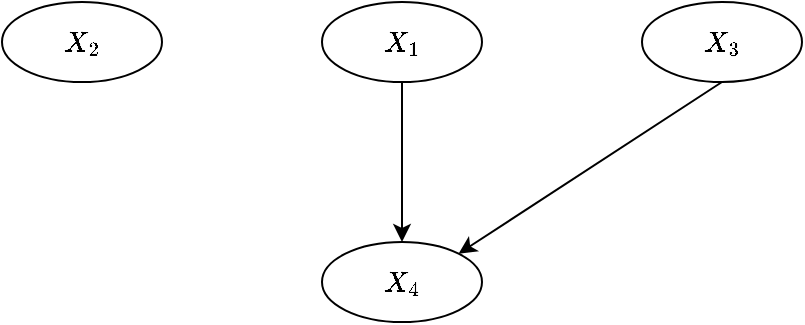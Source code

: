 <mxfile version="13.9.8" type="device"><diagram id="DjspuI3gkSVtPerKlvcs" name="Page-1"><mxGraphModel dx="1350" dy="816" grid="1" gridSize="10" guides="1" tooltips="1" connect="1" arrows="1" fold="1" page="1" pageScale="1" pageWidth="850" pageHeight="1100" math="1" shadow="0"><root><mxCell id="0"/><mxCell id="1" parent="0"/><mxCell id="NN2EPvnAi2-ZheUnfKLs-18" value="$$X_1$$" style="ellipse;whiteSpace=wrap;html=1;" vertex="1" parent="1"><mxGeometry x="400" y="40" width="80" height="40" as="geometry"/></mxCell><mxCell id="NN2EPvnAi2-ZheUnfKLs-19" value="&lt;span&gt;$$X_2$$&lt;/span&gt;" style="ellipse;whiteSpace=wrap;html=1;" vertex="1" parent="1"><mxGeometry x="240" y="40" width="80" height="40" as="geometry"/></mxCell><mxCell id="NN2EPvnAi2-ZheUnfKLs-20" value="$$X_3$$" style="ellipse;whiteSpace=wrap;html=1;" vertex="1" parent="1"><mxGeometry x="560" y="40" width="80" height="40" as="geometry"/></mxCell><mxCell id="NN2EPvnAi2-ZheUnfKLs-21" value="$$X_4$$" style="ellipse;whiteSpace=wrap;html=1;" vertex="1" parent="1"><mxGeometry x="400" y="160" width="80" height="40" as="geometry"/></mxCell><mxCell id="NN2EPvnAi2-ZheUnfKLs-22" value="" style="endArrow=classic;html=1;exitX=0.5;exitY=1;exitDx=0;exitDy=0;entryX=1;entryY=0;entryDx=0;entryDy=0;" edge="1" parent="1" source="NN2EPvnAi2-ZheUnfKLs-20" target="NN2EPvnAi2-ZheUnfKLs-21"><mxGeometry width="50" height="50" relative="1" as="geometry"><mxPoint x="210" y="465" as="sourcePoint"/><mxPoint x="260" y="415" as="targetPoint"/></mxGeometry></mxCell><mxCell id="NN2EPvnAi2-ZheUnfKLs-23" value="" style="endArrow=classic;html=1;entryX=0.5;entryY=0;entryDx=0;entryDy=0;" edge="1" parent="1" target="NN2EPvnAi2-ZheUnfKLs-21"><mxGeometry width="50" height="50" relative="1" as="geometry"><mxPoint x="440" y="80" as="sourcePoint"/><mxPoint x="260" y="395" as="targetPoint"/></mxGeometry></mxCell></root></mxGraphModel></diagram></mxfile>